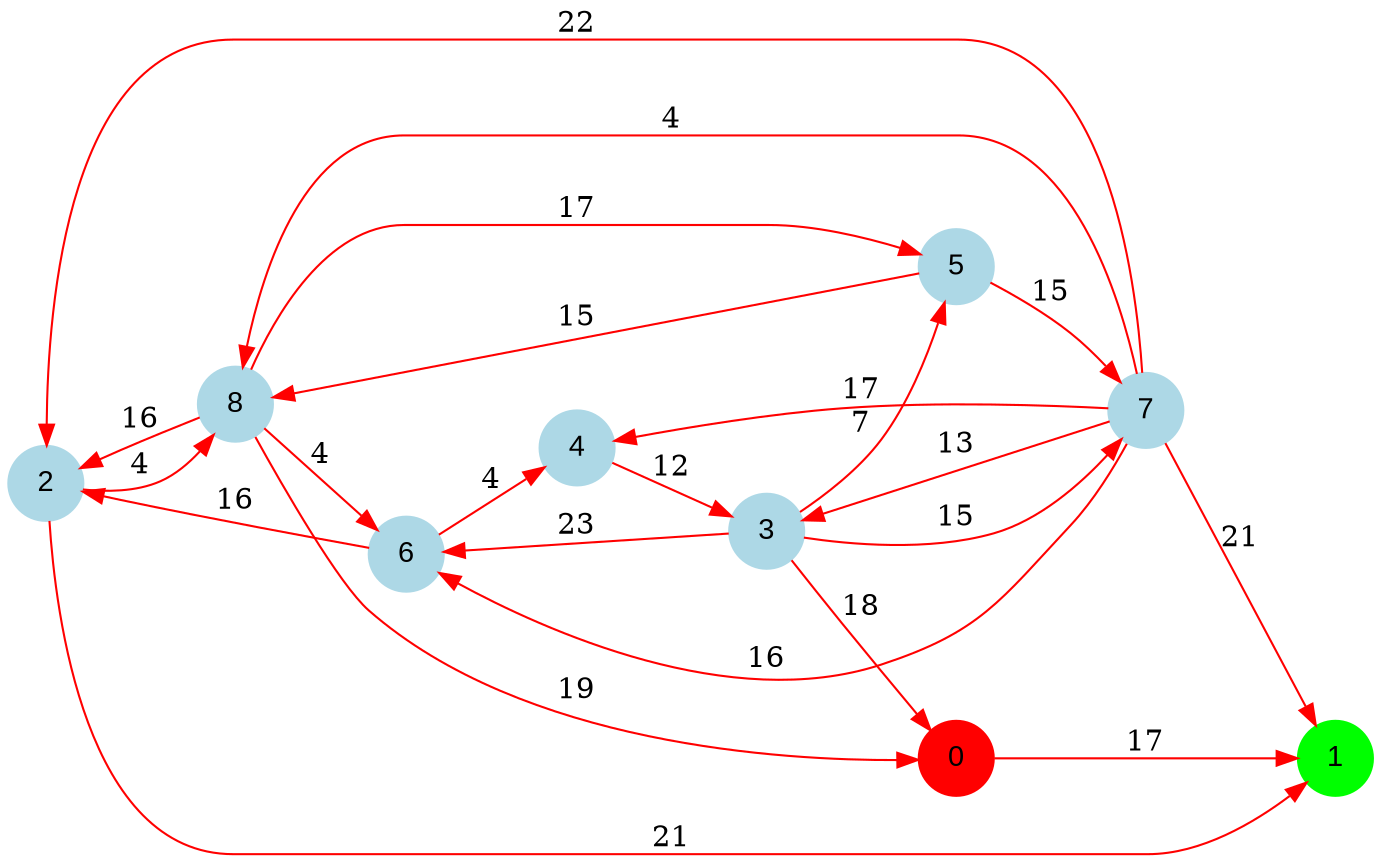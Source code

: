 digraph graphe {
rankdir = LR;
edge [color=red];
0 [fontname="Arial", shape = circle, color=red, style=filled];
1 [fontname="Arial", shape = circle, color=green, style=filled];
2 [fontname="Arial", shape = circle, color=lightblue, style=filled];
3 [fontname="Arial", shape = circle, color=lightblue, style=filled];
4 [fontname="Arial", shape = circle, color=lightblue, style=filled];
5 [fontname="Arial", shape = circle, color=lightblue, style=filled];
6 [fontname="Arial", shape = circle, color=lightblue, style=filled];
7 [fontname="Arial", shape = circle, color=lightblue, style=filled];
8 [fontname="Arial", shape = circle, color=lightblue, style=filled];
	0 -> 1 [label = "17"];
	2 -> 1 [label = "21"];
	2 -> 8 [label = "4"];
	3 -> 0 [label = "18"];
	3 -> 5 [label = "7"];
	3 -> 6 [label = "23"];
	3 -> 7 [label = "15"];
	4 -> 3 [label = "12"];
	5 -> 7 [label = "15"];
	5 -> 8 [label = "15"];
	6 -> 2 [label = "16"];
	6 -> 4 [label = "4"];
	7 -> 1 [label = "21"];
	7 -> 2 [label = "22"];
	7 -> 3 [label = "13"];
	7 -> 4 [label = "17"];
	7 -> 6 [label = "16"];
	7 -> 8 [label = "4"];
	8 -> 0 [label = "19"];
	8 -> 2 [label = "16"];
	8 -> 5 [label = "17"];
	8 -> 6 [label = "4"];
}